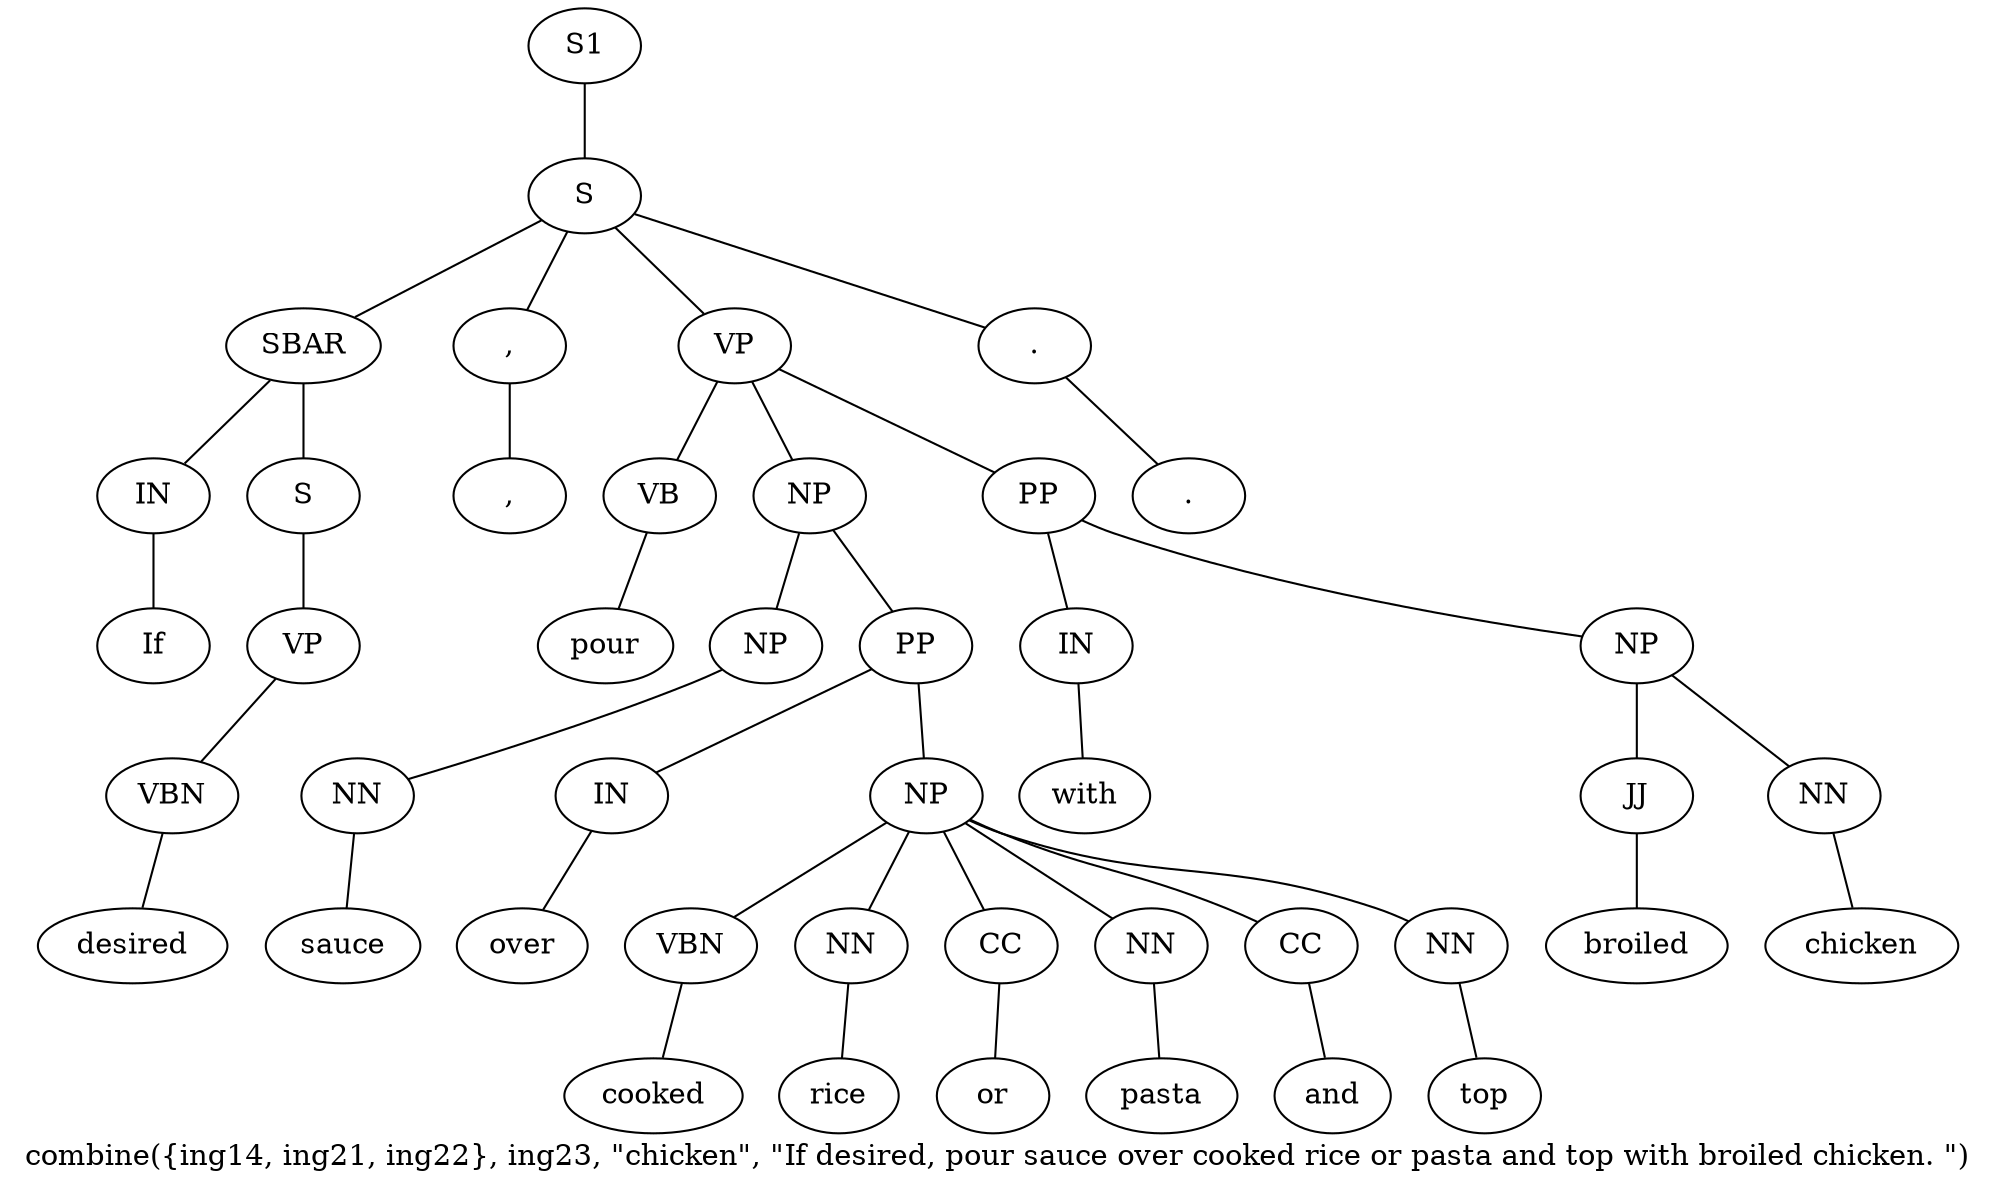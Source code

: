 graph SyntaxGraph {
	label = "combine({ing14, ing21, ing22}, ing23, \"chicken\", \"If desired, pour sauce over cooked rice or pasta and top with broiled chicken. \")";
	Node0 [label="S1"];
	Node1 [label="S"];
	Node2 [label="SBAR"];
	Node3 [label="IN"];
	Node4 [label="If"];
	Node5 [label="S"];
	Node6 [label="VP"];
	Node7 [label="VBN"];
	Node8 [label="desired"];
	Node9 [label=","];
	Node10 [label=","];
	Node11 [label="VP"];
	Node12 [label="VB"];
	Node13 [label="pour"];
	Node14 [label="NP"];
	Node15 [label="NP"];
	Node16 [label="NN"];
	Node17 [label="sauce"];
	Node18 [label="PP"];
	Node19 [label="IN"];
	Node20 [label="over"];
	Node21 [label="NP"];
	Node22 [label="VBN"];
	Node23 [label="cooked"];
	Node24 [label="NN"];
	Node25 [label="rice"];
	Node26 [label="CC"];
	Node27 [label="or"];
	Node28 [label="NN"];
	Node29 [label="pasta"];
	Node30 [label="CC"];
	Node31 [label="and"];
	Node32 [label="NN"];
	Node33 [label="top"];
	Node34 [label="PP"];
	Node35 [label="IN"];
	Node36 [label="with"];
	Node37 [label="NP"];
	Node38 [label="JJ"];
	Node39 [label="broiled"];
	Node40 [label="NN"];
	Node41 [label="chicken"];
	Node42 [label="."];
	Node43 [label="."];

	Node0 -- Node1;
	Node1 -- Node2;
	Node1 -- Node9;
	Node1 -- Node11;
	Node1 -- Node42;
	Node2 -- Node3;
	Node2 -- Node5;
	Node3 -- Node4;
	Node5 -- Node6;
	Node6 -- Node7;
	Node7 -- Node8;
	Node9 -- Node10;
	Node11 -- Node12;
	Node11 -- Node14;
	Node11 -- Node34;
	Node12 -- Node13;
	Node14 -- Node15;
	Node14 -- Node18;
	Node15 -- Node16;
	Node16 -- Node17;
	Node18 -- Node19;
	Node18 -- Node21;
	Node19 -- Node20;
	Node21 -- Node22;
	Node21 -- Node24;
	Node21 -- Node26;
	Node21 -- Node28;
	Node21 -- Node30;
	Node21 -- Node32;
	Node22 -- Node23;
	Node24 -- Node25;
	Node26 -- Node27;
	Node28 -- Node29;
	Node30 -- Node31;
	Node32 -- Node33;
	Node34 -- Node35;
	Node34 -- Node37;
	Node35 -- Node36;
	Node37 -- Node38;
	Node37 -- Node40;
	Node38 -- Node39;
	Node40 -- Node41;
	Node42 -- Node43;
}
